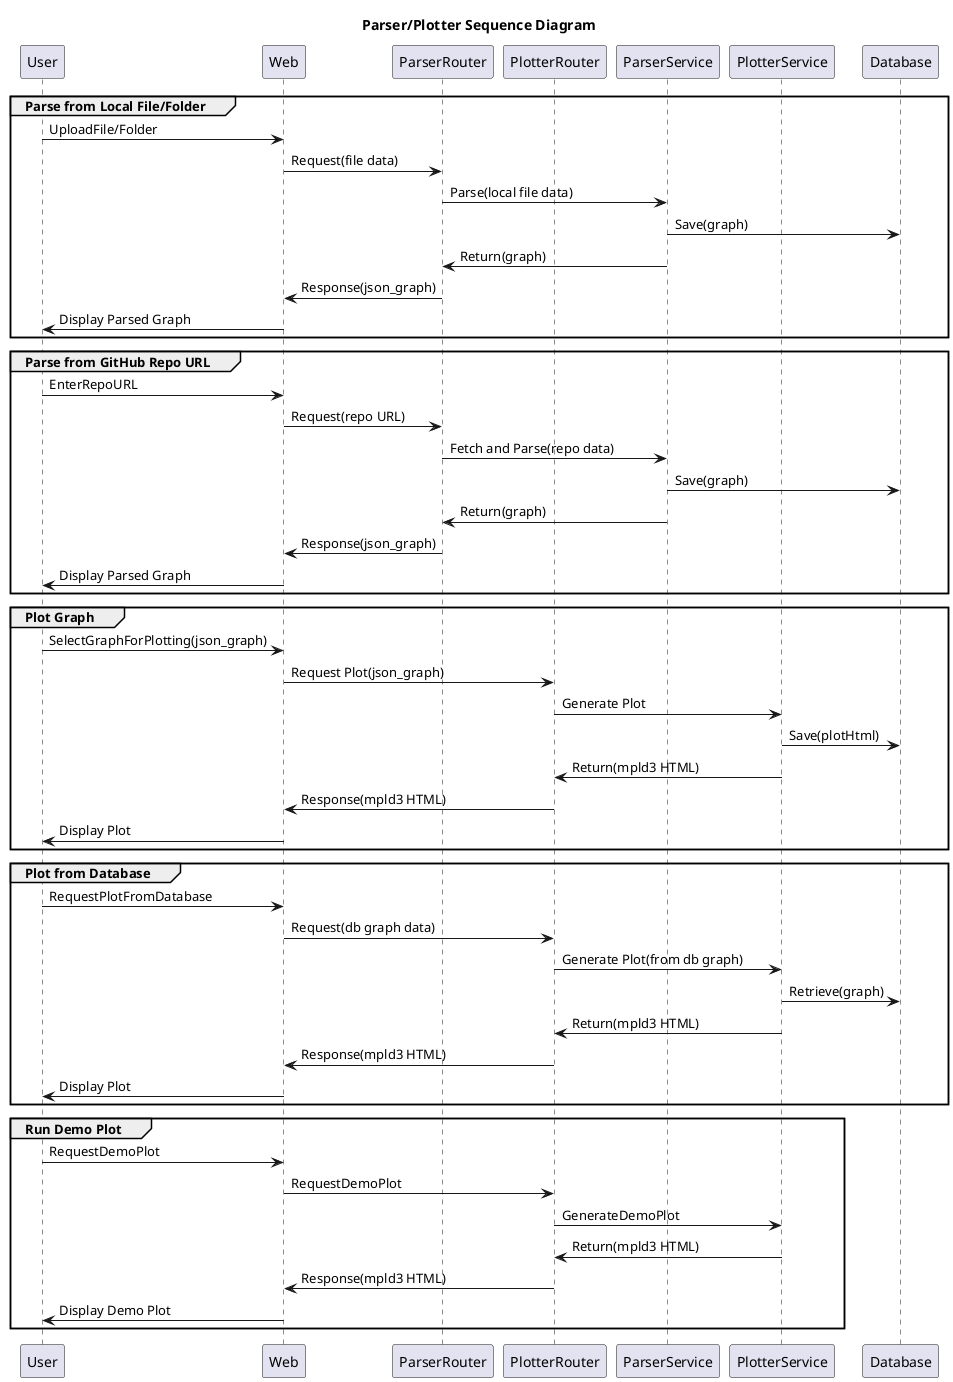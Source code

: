 @startuml
title Parser/Plotter Sequence Diagram

' Define the participants 
' in order of appearance
participant User
participant Web
participant ParserRouter
participant PlotterRouter
participant ParserService as Parser
participant PlotterService as Plotter
participant Database

' Define the activities
group Parse from Local File/Folder
    User -> Web: UploadFile/Folder
    Web -> ParserRouter: Request(file data)
    ParserRouter -> Parser: Parse(local file data)
    Parser -> Database: Save(graph)
    Parser -> ParserRouter: Return(graph)
    Web <- ParserRouter: Response(json_graph)
    User <- Web: Display Parsed Graph
end

group Parse from GitHub Repo URL
    User -> Web: EnterRepoURL
    Web -> ParserRouter: Request(repo URL)
    ParserRouter -> Parser: Fetch and Parse(repo data)
    Parser -> Database: Save(graph)
    Parser -> ParserRouter: Return(graph)
    Web <- ParserRouter: Response(json_graph)
    User <- Web: Display Parsed Graph
end

group Plot Graph
    User -> Web: SelectGraphForPlotting(json_graph)
    Web -> PlotterRouter: Request Plot(json_graph)
    PlotterRouter -> Plotter: Generate Plot
    Plotter -> Database: Save(plotHtml)
    Plotter -> PlotterRouter: Return(mpld3 HTML)
    Web <- PlotterRouter: Response(mpld3 HTML)
    User <- Web: Display Plot
end

group Plot from Database
    User -> Web: RequestPlotFromDatabase
    Web -> PlotterRouter: Request(db graph data)
    PlotterRouter -> Plotter: Generate Plot(from db graph)
    Plotter -> Database: Retrieve(graph)
    Plotter -> PlotterRouter: Return(mpld3 HTML)
    Web <- PlotterRouter: Response(mpld3 HTML)
    User <- Web: Display Plot
end

group Run Demo Plot
    User -> Web: RequestDemoPlot
    Web -> PlotterRouter: RequestDemoPlot
    PlotterRouter -> Plotter: GenerateDemoPlot
    Plotter -> PlotterRouter: Return(mpld3 HTML)
    Web <- PlotterRouter: Response(mpld3 HTML)
    User <- Web: Display Demo Plot
end

@enduml
